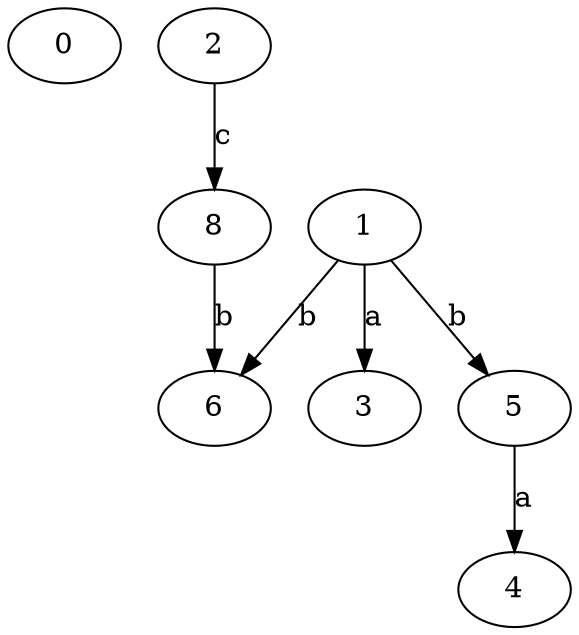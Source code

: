 strict digraph  {
0;
2;
3;
4;
5;
1;
6;
8;
2 -> 8  [label=c];
5 -> 4  [label=a];
1 -> 3  [label=a];
1 -> 5  [label=b];
1 -> 6  [label=b];
8 -> 6  [label=b];
}
